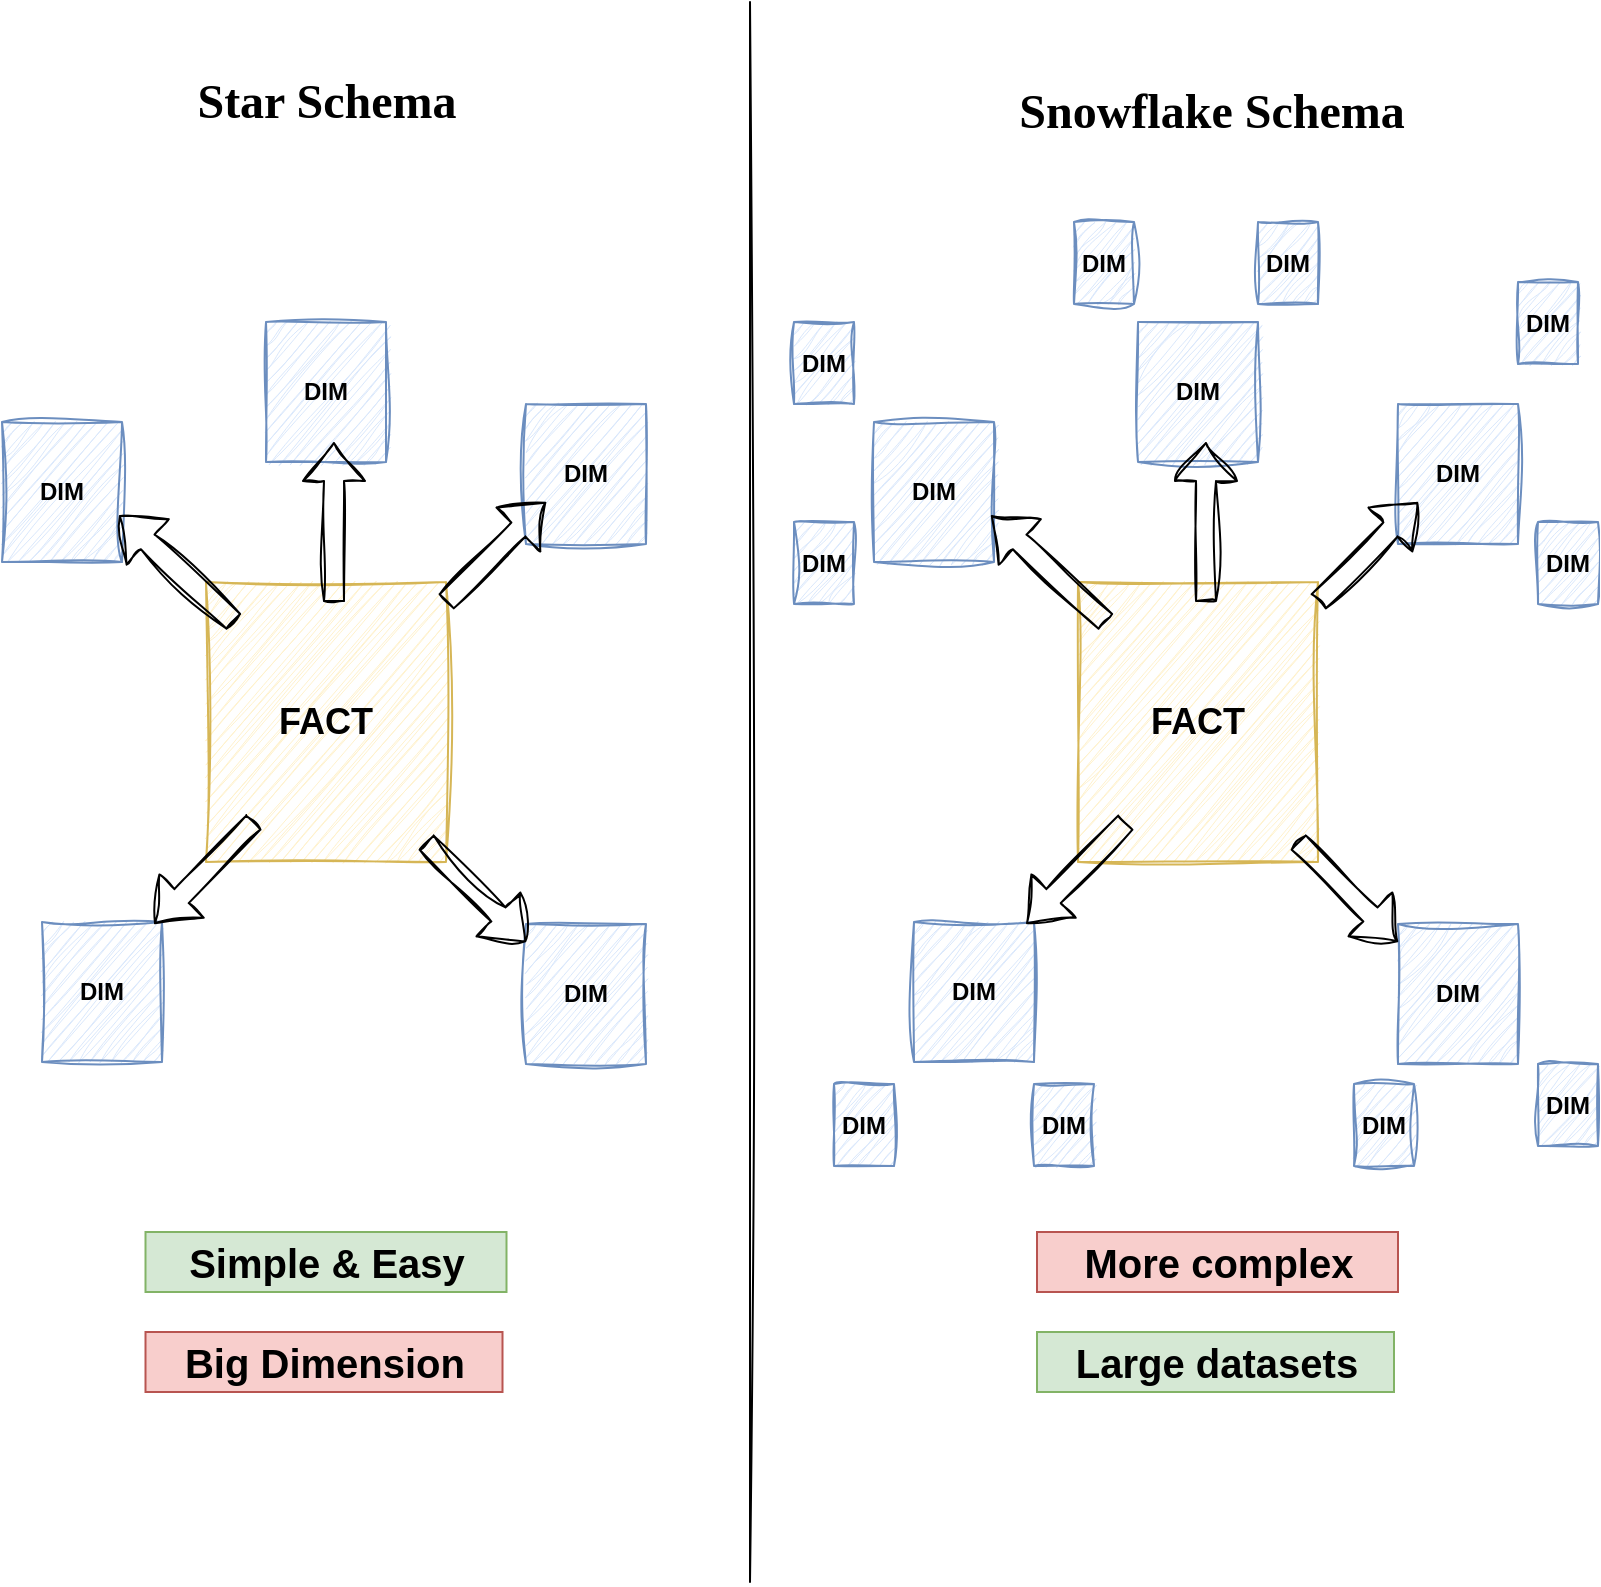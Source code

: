 <mxfile version="26.1.1">
  <diagram name="Page-1" id="9j6oPLn0Y7csa5CQpHIt">
    <mxGraphModel dx="1036" dy="702" grid="1" gridSize="10" guides="1" tooltips="1" connect="1" arrows="1" fold="1" page="1" pageScale="1" pageWidth="850" pageHeight="1100" math="0" shadow="0">
      <root>
        <mxCell id="0" />
        <mxCell id="1" parent="0" />
        <mxCell id="7KX60_L7PwlLOZPD1mbC-1" value="&lt;b&gt;&lt;font style=&quot;font-size: 18px;&quot;&gt;FACT&lt;/font&gt;&lt;/b&gt;" style="rounded=0;whiteSpace=wrap;html=1;fillColor=#fff2cc;strokeColor=#d6b656;sketch=1;curveFitting=1;jiggle=2;" parent="1" vertex="1">
          <mxGeometry x="128" y="350" width="120" height="140" as="geometry" />
        </mxCell>
        <mxCell id="7KX60_L7PwlLOZPD1mbC-2" value="&lt;b&gt;DIM&lt;/b&gt;" style="rounded=0;whiteSpace=wrap;html=1;fillColor=#dae8fc;strokeColor=#6c8ebf;shadow=0;sketch=1;curveFitting=1;jiggle=2;" parent="1" vertex="1">
          <mxGeometry x="288" y="261" width="60" height="70" as="geometry" />
        </mxCell>
        <mxCell id="7KX60_L7PwlLOZPD1mbC-3" value="&lt;b&gt;DIM&lt;/b&gt;" style="rounded=0;whiteSpace=wrap;html=1;fillColor=#dae8fc;strokeColor=#6c8ebf;shadow=0;sketch=1;curveFitting=1;jiggle=2;" parent="1" vertex="1">
          <mxGeometry x="26" y="270" width="60" height="70" as="geometry" />
        </mxCell>
        <mxCell id="7KX60_L7PwlLOZPD1mbC-4" value="&lt;b&gt;DIM&lt;/b&gt;" style="rounded=0;whiteSpace=wrap;html=1;fillColor=#dae8fc;strokeColor=#6c8ebf;sketch=1;curveFitting=1;jiggle=2;" parent="1" vertex="1">
          <mxGeometry x="46" y="520" width="60" height="70" as="geometry" />
        </mxCell>
        <mxCell id="7KX60_L7PwlLOZPD1mbC-5" value="&lt;b&gt;DIM&lt;/b&gt;" style="rounded=0;whiteSpace=wrap;html=1;fillColor=#dae8fc;strokeColor=#6c8ebf;sketch=1;curveFitting=1;jiggle=2;" parent="1" vertex="1">
          <mxGeometry x="288" y="521" width="60" height="70" as="geometry" />
        </mxCell>
        <mxCell id="7KX60_L7PwlLOZPD1mbC-6" value="&lt;b&gt;DIM&lt;/b&gt;" style="rounded=0;whiteSpace=wrap;html=1;fillColor=#dae8fc;strokeColor=#6c8ebf;shadow=0;sketch=1;curveFitting=1;jiggle=2;" parent="1" vertex="1">
          <mxGeometry x="158" y="220" width="60" height="70" as="geometry" />
        </mxCell>
        <mxCell id="7KX60_L7PwlLOZPD1mbC-7" value="" style="shape=flexArrow;endArrow=classic;html=1;rounded=0;sketch=1;curveFitting=1;jiggle=2;" parent="1" edge="1">
          <mxGeometry width="50" height="50" relative="1" as="geometry">
            <mxPoint x="248" y="360" as="sourcePoint" />
            <mxPoint x="298" y="310" as="targetPoint" />
          </mxGeometry>
        </mxCell>
        <mxCell id="7KX60_L7PwlLOZPD1mbC-8" value="" style="shape=flexArrow;endArrow=classic;html=1;rounded=0;flowAnimation=0;sketch=1;curveFitting=1;jiggle=2;" parent="1" edge="1">
          <mxGeometry width="50" height="50" relative="1" as="geometry">
            <mxPoint x="238" y="480" as="sourcePoint" />
            <mxPoint x="288" y="530" as="targetPoint" />
          </mxGeometry>
        </mxCell>
        <mxCell id="7KX60_L7PwlLOZPD1mbC-9" value="" style="shape=flexArrow;endArrow=classic;html=1;rounded=0;exitX=0.2;exitY=0.857;exitDx=0;exitDy=0;exitPerimeter=0;sketch=1;curveFitting=1;jiggle=2;" parent="1" source="7KX60_L7PwlLOZPD1mbC-1" edge="1">
          <mxGeometry width="50" height="50" relative="1" as="geometry">
            <mxPoint x="127.996" y="461" as="sourcePoint" />
            <mxPoint x="102.15" y="521" as="targetPoint" />
          </mxGeometry>
        </mxCell>
        <mxCell id="7KX60_L7PwlLOZPD1mbC-10" value="" style="shape=flexArrow;endArrow=classic;html=1;rounded=0;sketch=1;curveFitting=1;jiggle=2;" parent="1" edge="1">
          <mxGeometry width="50" height="50" relative="1" as="geometry">
            <mxPoint x="192" y="360" as="sourcePoint" />
            <mxPoint x="192" y="280" as="targetPoint" />
          </mxGeometry>
        </mxCell>
        <mxCell id="7KX60_L7PwlLOZPD1mbC-11" value="" style="shape=flexArrow;endArrow=classic;html=1;rounded=0;entryX=0.976;entryY=0.667;entryDx=0;entryDy=0;entryPerimeter=0;exitX=0.117;exitY=0.143;exitDx=0;exitDy=0;exitPerimeter=0;sketch=1;curveFitting=1;jiggle=2;" parent="1" source="7KX60_L7PwlLOZPD1mbC-1" target="7KX60_L7PwlLOZPD1mbC-3" edge="1">
          <mxGeometry width="50" height="50" relative="1" as="geometry">
            <mxPoint x="128" y="380" as="sourcePoint" />
            <mxPoint x="128" y="300" as="targetPoint" />
          </mxGeometry>
        </mxCell>
        <mxCell id="7KX60_L7PwlLOZPD1mbC-12" value="&lt;b&gt;&lt;font style=&quot;font-size: 18px;&quot;&gt;FACT&lt;/font&gt;&lt;/b&gt;" style="rounded=0;whiteSpace=wrap;html=1;fillColor=#fff2cc;strokeColor=#d6b656;sketch=1;curveFitting=1;jiggle=2;" parent="1" vertex="1">
          <mxGeometry x="564" y="350" width="120" height="140" as="geometry" />
        </mxCell>
        <mxCell id="7KX60_L7PwlLOZPD1mbC-13" value="&lt;b&gt;DIM&lt;/b&gt;" style="rounded=0;whiteSpace=wrap;html=1;fillColor=#dae8fc;strokeColor=#6c8ebf;shadow=0;sketch=1;curveFitting=1;jiggle=2;" parent="1" vertex="1">
          <mxGeometry x="724" y="261" width="60" height="70" as="geometry" />
        </mxCell>
        <mxCell id="7KX60_L7PwlLOZPD1mbC-14" value="&lt;b&gt;DIM&lt;/b&gt;" style="rounded=0;whiteSpace=wrap;html=1;fillColor=#dae8fc;strokeColor=#6c8ebf;shadow=0;sketch=1;curveFitting=1;jiggle=2;" parent="1" vertex="1">
          <mxGeometry x="462" y="270" width="60" height="70" as="geometry" />
        </mxCell>
        <mxCell id="7KX60_L7PwlLOZPD1mbC-15" value="&lt;b&gt;DIM&lt;/b&gt;" style="rounded=0;whiteSpace=wrap;html=1;fillColor=#dae8fc;strokeColor=#6c8ebf;sketch=1;curveFitting=1;jiggle=2;" parent="1" vertex="1">
          <mxGeometry x="482" y="520" width="60" height="70" as="geometry" />
        </mxCell>
        <mxCell id="7KX60_L7PwlLOZPD1mbC-16" value="&lt;b&gt;DIM&lt;/b&gt;" style="rounded=0;whiteSpace=wrap;html=1;fillColor=#dae8fc;strokeColor=#6c8ebf;sketch=1;curveFitting=1;jiggle=2;" parent="1" vertex="1">
          <mxGeometry x="724" y="521" width="60" height="70" as="geometry" />
        </mxCell>
        <mxCell id="7KX60_L7PwlLOZPD1mbC-17" value="&lt;b&gt;DIM&lt;/b&gt;" style="rounded=0;whiteSpace=wrap;html=1;fillColor=#dae8fc;strokeColor=#6c8ebf;shadow=0;sketch=1;curveFitting=1;jiggle=2;" parent="1" vertex="1">
          <mxGeometry x="594" y="220" width="60" height="70" as="geometry" />
        </mxCell>
        <mxCell id="7KX60_L7PwlLOZPD1mbC-18" value="" style="shape=flexArrow;endArrow=classic;html=1;rounded=0;sketch=1;curveFitting=1;jiggle=2;" parent="1" edge="1">
          <mxGeometry width="50" height="50" relative="1" as="geometry">
            <mxPoint x="684" y="360" as="sourcePoint" />
            <mxPoint x="734" y="310" as="targetPoint" />
          </mxGeometry>
        </mxCell>
        <mxCell id="7KX60_L7PwlLOZPD1mbC-19" value="" style="shape=flexArrow;endArrow=classic;html=1;rounded=0;flowAnimation=0;sketch=1;curveFitting=1;jiggle=2;" parent="1" edge="1">
          <mxGeometry width="50" height="50" relative="1" as="geometry">
            <mxPoint x="674" y="480" as="sourcePoint" />
            <mxPoint x="724" y="530" as="targetPoint" />
          </mxGeometry>
        </mxCell>
        <mxCell id="7KX60_L7PwlLOZPD1mbC-20" value="" style="shape=flexArrow;endArrow=classic;html=1;rounded=0;exitX=0.2;exitY=0.857;exitDx=0;exitDy=0;exitPerimeter=0;sketch=1;curveFitting=1;jiggle=2;" parent="1" source="7KX60_L7PwlLOZPD1mbC-12" edge="1">
          <mxGeometry width="50" height="50" relative="1" as="geometry">
            <mxPoint x="563.996" y="461" as="sourcePoint" />
            <mxPoint x="538.15" y="521" as="targetPoint" />
          </mxGeometry>
        </mxCell>
        <mxCell id="7KX60_L7PwlLOZPD1mbC-21" value="" style="shape=flexArrow;endArrow=classic;html=1;rounded=0;sketch=1;curveFitting=1;jiggle=2;" parent="1" edge="1">
          <mxGeometry width="50" height="50" relative="1" as="geometry">
            <mxPoint x="628" y="360" as="sourcePoint" />
            <mxPoint x="628" y="280" as="targetPoint" />
          </mxGeometry>
        </mxCell>
        <mxCell id="7KX60_L7PwlLOZPD1mbC-22" value="" style="shape=flexArrow;endArrow=classic;html=1;rounded=0;entryX=0.976;entryY=0.667;entryDx=0;entryDy=0;entryPerimeter=0;exitX=0.117;exitY=0.143;exitDx=0;exitDy=0;exitPerimeter=0;sketch=1;curveFitting=1;jiggle=2;" parent="1" source="7KX60_L7PwlLOZPD1mbC-12" target="7KX60_L7PwlLOZPD1mbC-14" edge="1">
          <mxGeometry width="50" height="50" relative="1" as="geometry">
            <mxPoint x="564" y="380" as="sourcePoint" />
            <mxPoint x="564" y="300" as="targetPoint" />
          </mxGeometry>
        </mxCell>
        <mxCell id="7KX60_L7PwlLOZPD1mbC-23" value="&lt;b&gt;DIM&lt;/b&gt;" style="rounded=0;whiteSpace=wrap;html=1;fillColor=#dae8fc;strokeColor=#6c8ebf;shadow=0;sketch=1;curveFitting=1;jiggle=2;" parent="1" vertex="1">
          <mxGeometry x="422" y="220" width="30" height="41" as="geometry" />
        </mxCell>
        <mxCell id="7KX60_L7PwlLOZPD1mbC-24" value="&lt;b&gt;DIM&lt;/b&gt;" style="rounded=0;whiteSpace=wrap;html=1;fillColor=#dae8fc;strokeColor=#6c8ebf;shadow=0;sketch=1;curveFitting=1;jiggle=2;" parent="1" vertex="1">
          <mxGeometry x="422" y="320" width="30" height="41" as="geometry" />
        </mxCell>
        <mxCell id="7KX60_L7PwlLOZPD1mbC-25" value="&lt;b&gt;DIM&lt;/b&gt;" style="rounded=0;whiteSpace=wrap;html=1;fillColor=#dae8fc;strokeColor=#6c8ebf;shadow=0;sketch=1;curveFitting=1;jiggle=2;" parent="1" vertex="1">
          <mxGeometry x="562" y="170" width="30" height="41" as="geometry" />
        </mxCell>
        <mxCell id="7KX60_L7PwlLOZPD1mbC-26" value="&lt;b&gt;DIM&lt;/b&gt;" style="rounded=0;whiteSpace=wrap;html=1;fillColor=#dae8fc;strokeColor=#6c8ebf;shadow=0;sketch=1;curveFitting=1;jiggle=2;" parent="1" vertex="1">
          <mxGeometry x="654" y="170" width="30" height="41" as="geometry" />
        </mxCell>
        <mxCell id="7KX60_L7PwlLOZPD1mbC-27" value="&lt;b&gt;DIM&lt;/b&gt;" style="rounded=0;whiteSpace=wrap;html=1;fillColor=#dae8fc;strokeColor=#6c8ebf;shadow=0;sketch=1;curveFitting=1;jiggle=2;" parent="1" vertex="1">
          <mxGeometry x="784" y="200" width="30" height="41" as="geometry" />
        </mxCell>
        <mxCell id="7KX60_L7PwlLOZPD1mbC-28" value="&lt;b&gt;DIM&lt;/b&gt;" style="rounded=0;whiteSpace=wrap;html=1;fillColor=#dae8fc;strokeColor=#6c8ebf;shadow=0;sketch=1;curveFitting=1;jiggle=2;" parent="1" vertex="1">
          <mxGeometry x="794" y="320" width="30" height="41" as="geometry" />
        </mxCell>
        <mxCell id="7KX60_L7PwlLOZPD1mbC-29" value="&lt;b&gt;DIM&lt;/b&gt;" style="rounded=0;whiteSpace=wrap;html=1;fillColor=#dae8fc;strokeColor=#6c8ebf;shadow=0;sketch=1;curveFitting=1;jiggle=2;" parent="1" vertex="1">
          <mxGeometry x="794" y="591" width="30" height="41" as="geometry" />
        </mxCell>
        <mxCell id="7KX60_L7PwlLOZPD1mbC-30" value="&lt;b&gt;DIM&lt;/b&gt;" style="rounded=0;whiteSpace=wrap;html=1;fillColor=#dae8fc;strokeColor=#6c8ebf;shadow=0;sketch=1;curveFitting=1;jiggle=2;" parent="1" vertex="1">
          <mxGeometry x="702" y="601" width="30" height="41" as="geometry" />
        </mxCell>
        <mxCell id="7KX60_L7PwlLOZPD1mbC-31" value="&lt;b&gt;DIM&lt;/b&gt;" style="rounded=0;whiteSpace=wrap;html=1;fillColor=#dae8fc;strokeColor=#6c8ebf;shadow=0;sketch=1;curveFitting=1;jiggle=2;" parent="1" vertex="1">
          <mxGeometry x="442" y="601" width="30" height="41" as="geometry" />
        </mxCell>
        <mxCell id="7KX60_L7PwlLOZPD1mbC-32" value="&lt;b&gt;DIM&lt;/b&gt;" style="rounded=0;whiteSpace=wrap;html=1;fillColor=#dae8fc;strokeColor=#6c8ebf;shadow=0;sketch=1;curveFitting=1;jiggle=2;" parent="1" vertex="1">
          <mxGeometry x="542" y="601" width="30" height="41" as="geometry" />
        </mxCell>
        <mxCell id="7KX60_L7PwlLOZPD1mbC-34" value="&lt;font face=&quot;Comic Sans MS&quot; style=&quot;font-size: 24px;&quot;&gt;&lt;b style=&quot;&quot;&gt;Star Schema&lt;/b&gt;&lt;/font&gt;" style="text;html=1;align=center;verticalAlign=middle;whiteSpace=wrap;rounded=0;" parent="1" vertex="1">
          <mxGeometry x="121.5" y="95" width="133" height="30" as="geometry" />
        </mxCell>
        <mxCell id="7KX60_L7PwlLOZPD1mbC-35" value="&lt;font face=&quot;Comic Sans MS&quot; style=&quot;font-size: 24px;&quot;&gt;&lt;b style=&quot;&quot;&gt;Snowflake Schema&lt;/b&gt;&lt;/font&gt;" style="text;html=1;align=center;verticalAlign=middle;whiteSpace=wrap;rounded=0;" parent="1" vertex="1">
          <mxGeometry x="530" y="100" width="202" height="30" as="geometry" />
        </mxCell>
        <mxCell id="7KX60_L7PwlLOZPD1mbC-36" value="&lt;font style=&quot;font-size: 20px;&quot;&gt;&lt;b&gt;Simple &amp;amp; Easy&lt;/b&gt;&lt;/font&gt;" style="text;html=1;align=center;verticalAlign=middle;whiteSpace=wrap;rounded=0;fillColor=#d5e8d4;strokeColor=#82b366;" parent="1" vertex="1">
          <mxGeometry x="97.75" y="675" width="180.5" height="30" as="geometry" />
        </mxCell>
        <mxCell id="7KX60_L7PwlLOZPD1mbC-37" value="&lt;font style=&quot;font-size: 20px;&quot;&gt;&lt;b&gt;Big Dimension&lt;/b&gt;&lt;/font&gt;" style="text;html=1;align=center;verticalAlign=middle;whiteSpace=wrap;rounded=0;fillColor=#f8cecc;strokeColor=#b85450;" parent="1" vertex="1">
          <mxGeometry x="97.75" y="725" width="178.5" height="30" as="geometry" />
        </mxCell>
        <mxCell id="7KX60_L7PwlLOZPD1mbC-38" value="&lt;font style=&quot;font-size: 20px;&quot;&gt;&lt;b&gt;More complex&lt;/b&gt;&lt;/font&gt;" style="text;html=1;align=center;verticalAlign=middle;whiteSpace=wrap;rounded=0;fillColor=#f8cecc;strokeColor=#b85450;" parent="1" vertex="1">
          <mxGeometry x="543.5" y="675" width="180.5" height="30" as="geometry" />
        </mxCell>
        <mxCell id="7KX60_L7PwlLOZPD1mbC-39" value="&lt;font style=&quot;font-size: 20px;&quot;&gt;&lt;b&gt;Large datasets&lt;/b&gt;&lt;/font&gt;" style="text;html=1;align=center;verticalAlign=middle;whiteSpace=wrap;rounded=0;fillColor=#d5e8d4;strokeColor=#82b366;" parent="1" vertex="1">
          <mxGeometry x="543.5" y="725" width="178.5" height="30" as="geometry" />
        </mxCell>
        <mxCell id="u9IQ2udEwKAj1cHb5OEM-2" value="" style="endArrow=none;html=1;rounded=0;sketch=1;curveFitting=1;jiggle=2;" edge="1" parent="1">
          <mxGeometry width="50" height="50" relative="1" as="geometry">
            <mxPoint x="400" y="850" as="sourcePoint" />
            <mxPoint x="400" y="60" as="targetPoint" />
          </mxGeometry>
        </mxCell>
      </root>
    </mxGraphModel>
  </diagram>
</mxfile>

